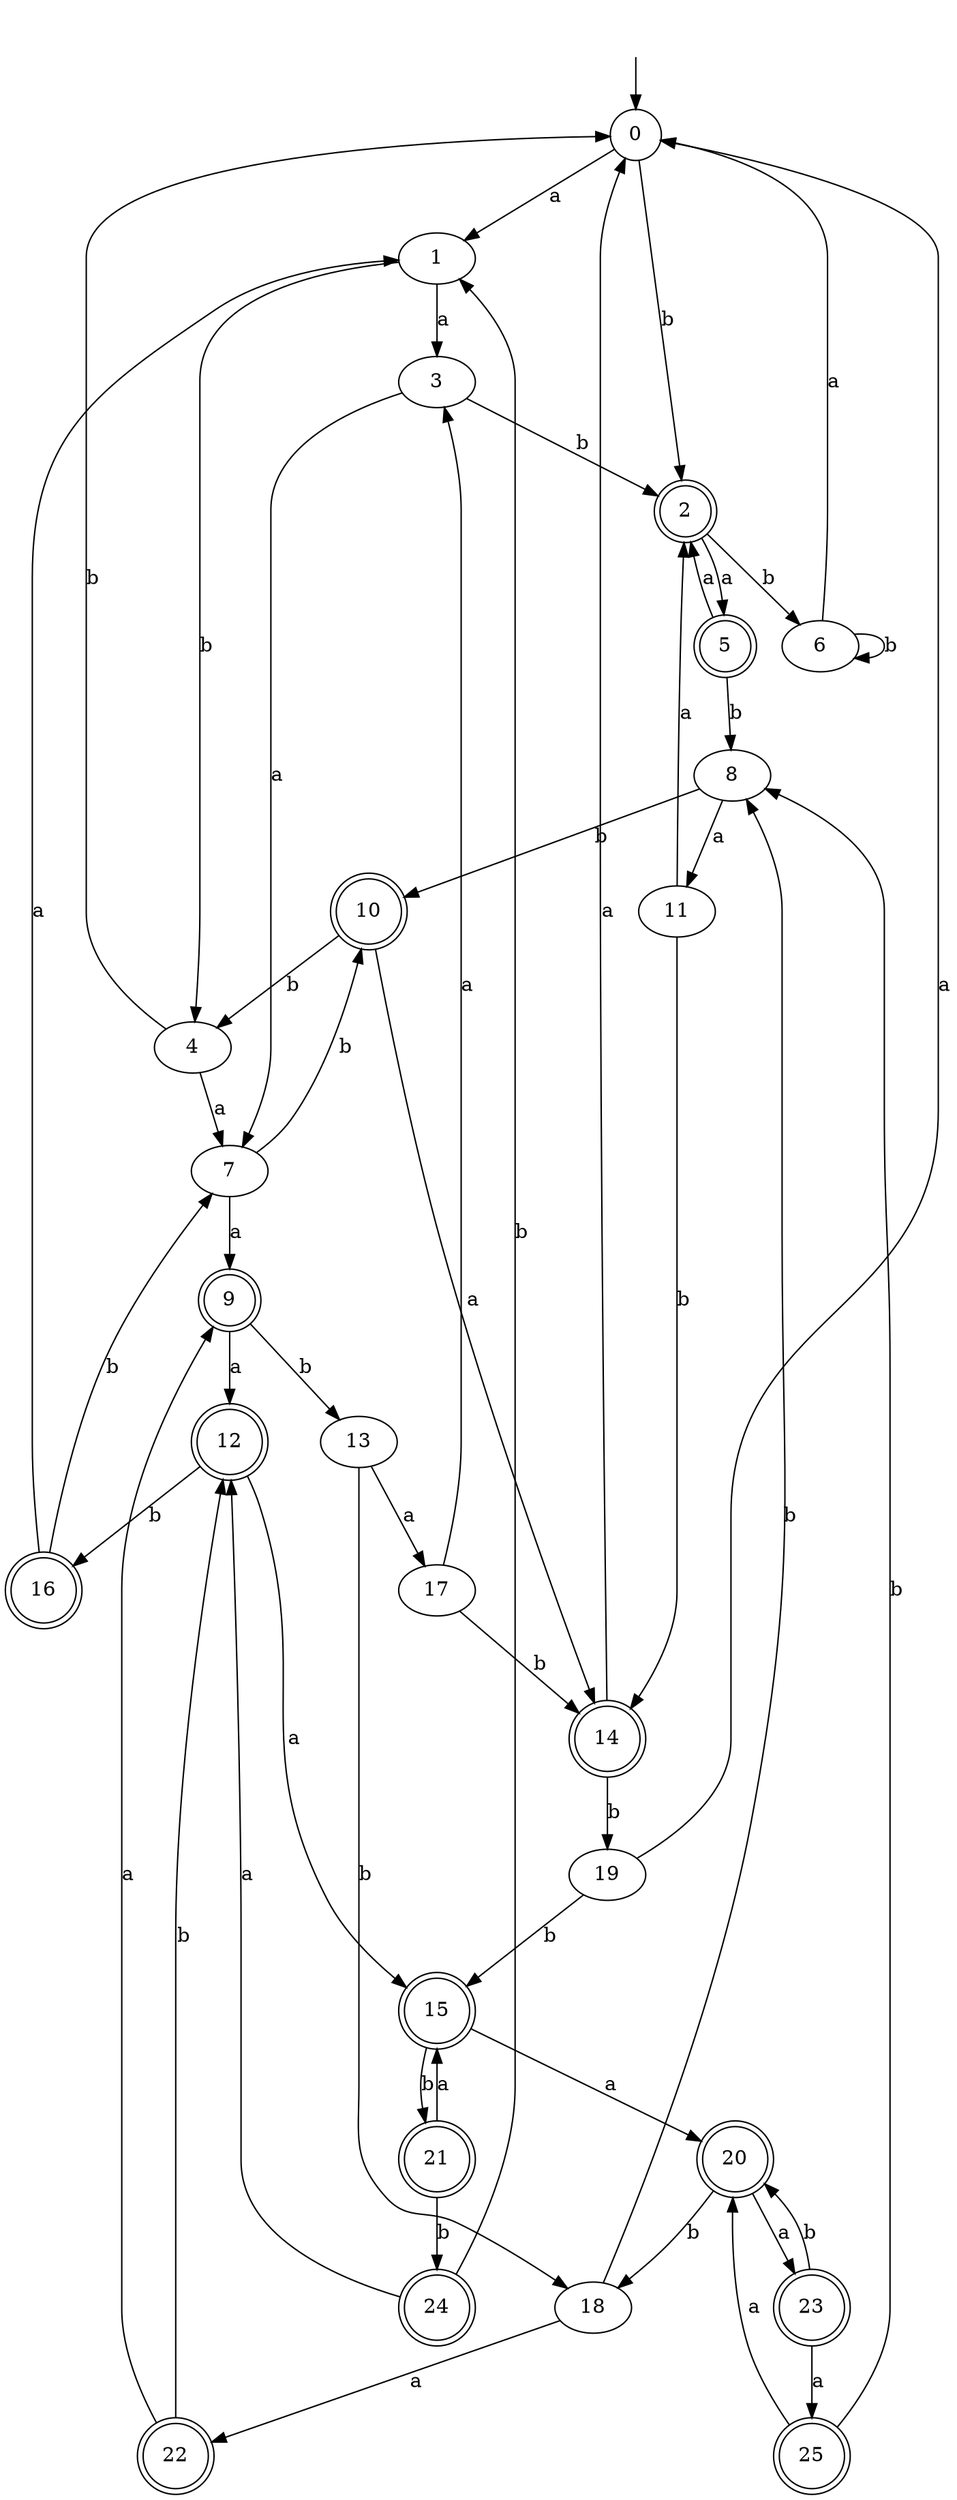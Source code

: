 digraph RandomDFA {
  __start0 [label="", shape=none];
  __start0 -> 0 [label=""];
  0 [shape=circle]
  0 -> 1 [label="a"]
  0 -> 2 [label="b"]
  1
  1 -> 3 [label="a"]
  1 -> 4 [label="b"]
  2 [shape=doublecircle]
  2 -> 5 [label="a"]
  2 -> 6 [label="b"]
  3
  3 -> 7 [label="a"]
  3 -> 2 [label="b"]
  4
  4 -> 7 [label="a"]
  4 -> 0 [label="b"]
  5 [shape=doublecircle]
  5 -> 2 [label="a"]
  5 -> 8 [label="b"]
  6
  6 -> 0 [label="a"]
  6 -> 6 [label="b"]
  7
  7 -> 9 [label="a"]
  7 -> 10 [label="b"]
  8
  8 -> 11 [label="a"]
  8 -> 10 [label="b"]
  9 [shape=doublecircle]
  9 -> 12 [label="a"]
  9 -> 13 [label="b"]
  10 [shape=doublecircle]
  10 -> 14 [label="a"]
  10 -> 4 [label="b"]
  11
  11 -> 2 [label="a"]
  11 -> 14 [label="b"]
  12 [shape=doublecircle]
  12 -> 15 [label="a"]
  12 -> 16 [label="b"]
  13
  13 -> 17 [label="a"]
  13 -> 18 [label="b"]
  14 [shape=doublecircle]
  14 -> 0 [label="a"]
  14 -> 19 [label="b"]
  15 [shape=doublecircle]
  15 -> 20 [label="a"]
  15 -> 21 [label="b"]
  16 [shape=doublecircle]
  16 -> 1 [label="a"]
  16 -> 7 [label="b"]
  17
  17 -> 3 [label="a"]
  17 -> 14 [label="b"]
  18
  18 -> 22 [label="a"]
  18 -> 8 [label="b"]
  19
  19 -> 0 [label="a"]
  19 -> 15 [label="b"]
  20 [shape=doublecircle]
  20 -> 23 [label="a"]
  20 -> 18 [label="b"]
  21 [shape=doublecircle]
  21 -> 15 [label="a"]
  21 -> 24 [label="b"]
  22 [shape=doublecircle]
  22 -> 9 [label="a"]
  22 -> 12 [label="b"]
  23 [shape=doublecircle]
  23 -> 25 [label="a"]
  23 -> 20 [label="b"]
  24 [shape=doublecircle]
  24 -> 12 [label="a"]
  24 -> 1 [label="b"]
  25 [shape=doublecircle]
  25 -> 20 [label="a"]
  25 -> 8 [label="b"]
}
